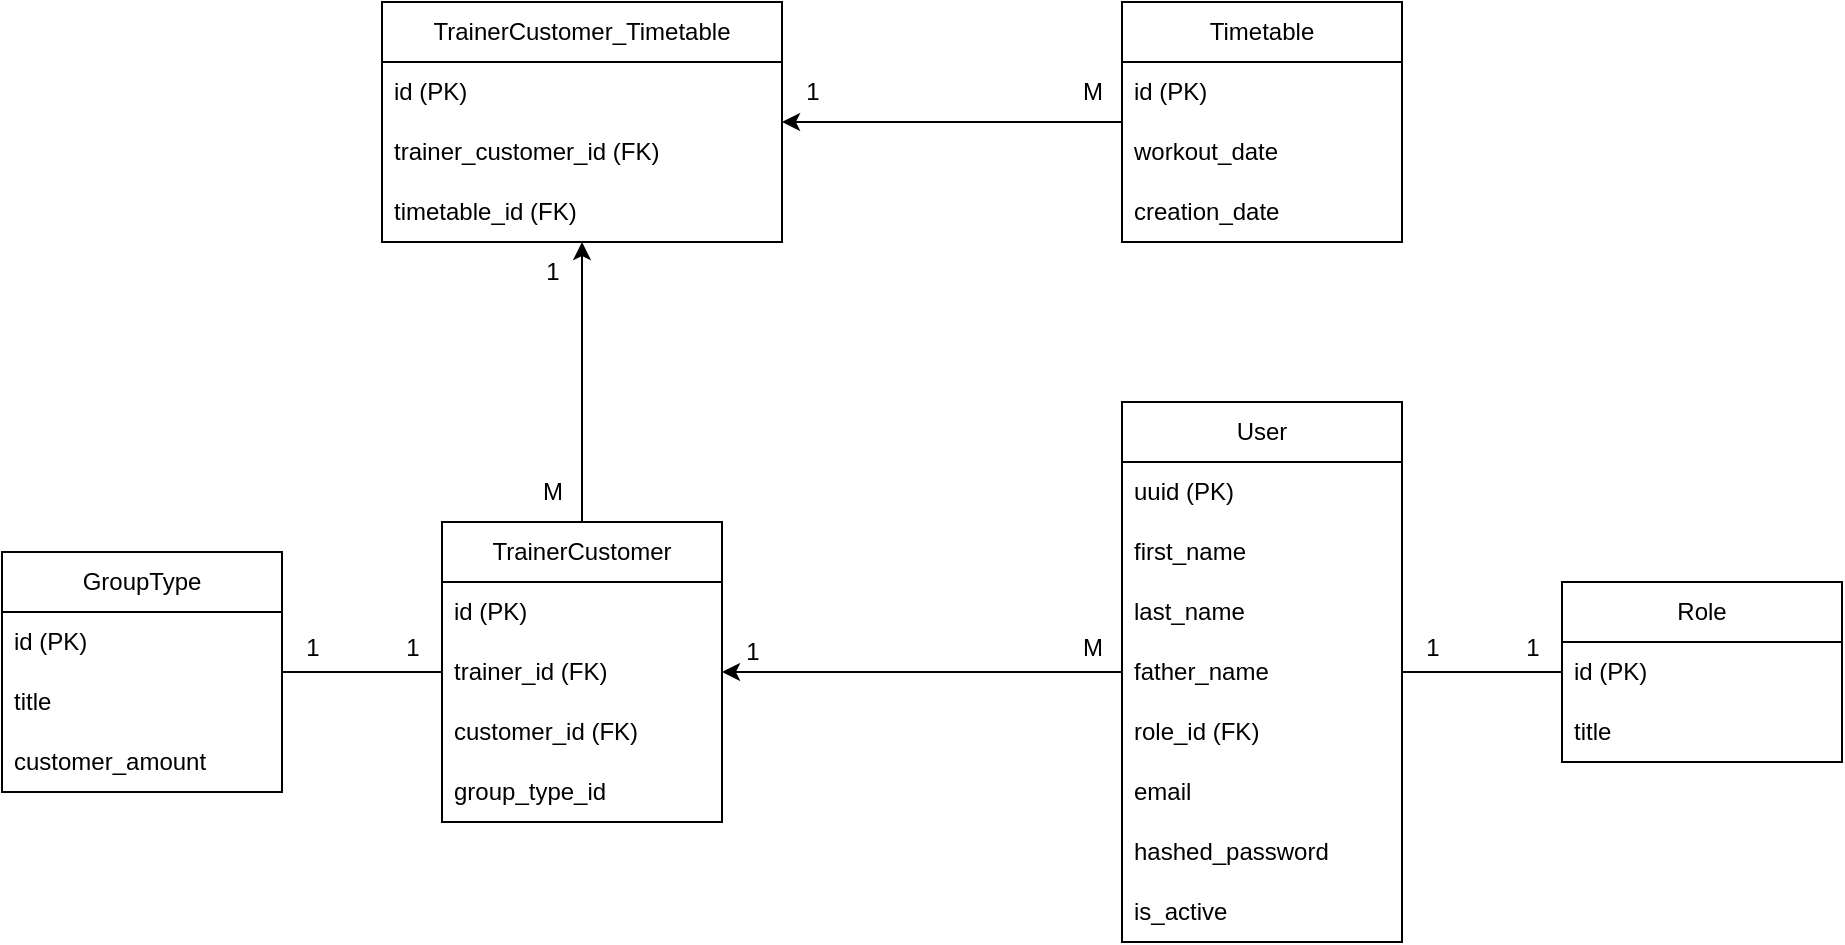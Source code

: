 <mxfile version="22.1.2" type="device">
  <diagram name="Страница — 1" id="rLpw_2xdZMT7qh_wezVT">
    <mxGraphModel dx="2022" dy="697" grid="1" gridSize="10" guides="1" tooltips="1" connect="1" arrows="1" fold="1" page="1" pageScale="1" pageWidth="827" pageHeight="1169" math="0" shadow="0">
      <root>
        <mxCell id="0" />
        <mxCell id="1" parent="0" />
        <mxCell id="pYlZ0uef-ZjeMzdZKoO7-32" style="edgeStyle=orthogonalEdgeStyle;rounded=0;orthogonalLoop=1;jettySize=auto;html=1;" edge="1" parent="1" source="vFnqrhuAHZgoiD_jQz2n-2" target="pYlZ0uef-ZjeMzdZKoO7-1">
          <mxGeometry relative="1" as="geometry" />
        </mxCell>
        <mxCell id="vFnqrhuAHZgoiD_jQz2n-2" value="User" style="swimlane;fontStyle=0;childLayout=stackLayout;horizontal=1;startSize=30;horizontalStack=0;resizeParent=1;resizeParentMax=0;resizeLast=0;collapsible=1;marginBottom=0;whiteSpace=wrap;html=1;" parent="1" vertex="1">
          <mxGeometry x="460" y="320" width="140" height="270" as="geometry" />
        </mxCell>
        <mxCell id="vFnqrhuAHZgoiD_jQz2n-3" value="uuid (PK)" style="text;strokeColor=none;fillColor=none;align=left;verticalAlign=middle;spacingLeft=4;spacingRight=4;overflow=hidden;points=[[0,0.5],[1,0.5]];portConstraint=eastwest;rotatable=0;whiteSpace=wrap;html=1;" parent="vFnqrhuAHZgoiD_jQz2n-2" vertex="1">
          <mxGeometry y="30" width="140" height="30" as="geometry" />
        </mxCell>
        <mxCell id="vFnqrhuAHZgoiD_jQz2n-4" value="first_name" style="text;strokeColor=none;fillColor=none;align=left;verticalAlign=middle;spacingLeft=4;spacingRight=4;overflow=hidden;points=[[0,0.5],[1,0.5]];portConstraint=eastwest;rotatable=0;whiteSpace=wrap;html=1;" parent="vFnqrhuAHZgoiD_jQz2n-2" vertex="1">
          <mxGeometry y="60" width="140" height="30" as="geometry" />
        </mxCell>
        <mxCell id="vFnqrhuAHZgoiD_jQz2n-5" value="last_name" style="text;strokeColor=none;fillColor=none;align=left;verticalAlign=middle;spacingLeft=4;spacingRight=4;overflow=hidden;points=[[0,0.5],[1,0.5]];portConstraint=eastwest;rotatable=0;whiteSpace=wrap;html=1;" parent="vFnqrhuAHZgoiD_jQz2n-2" vertex="1">
          <mxGeometry y="90" width="140" height="30" as="geometry" />
        </mxCell>
        <mxCell id="vFnqrhuAHZgoiD_jQz2n-6" value="father_name" style="text;strokeColor=none;fillColor=none;align=left;verticalAlign=middle;spacingLeft=4;spacingRight=4;overflow=hidden;points=[[0,0.5],[1,0.5]];portConstraint=eastwest;rotatable=0;whiteSpace=wrap;html=1;" parent="vFnqrhuAHZgoiD_jQz2n-2" vertex="1">
          <mxGeometry y="120" width="140" height="30" as="geometry" />
        </mxCell>
        <mxCell id="vFnqrhuAHZgoiD_jQz2n-7" value="role_id (FK)" style="text;strokeColor=none;fillColor=none;align=left;verticalAlign=middle;spacingLeft=4;spacingRight=4;overflow=hidden;points=[[0,0.5],[1,0.5]];portConstraint=eastwest;rotatable=0;whiteSpace=wrap;html=1;" parent="vFnqrhuAHZgoiD_jQz2n-2" vertex="1">
          <mxGeometry y="150" width="140" height="30" as="geometry" />
        </mxCell>
        <mxCell id="vFnqrhuAHZgoiD_jQz2n-8" value="email" style="text;strokeColor=none;fillColor=none;align=left;verticalAlign=middle;spacingLeft=4;spacingRight=4;overflow=hidden;points=[[0,0.5],[1,0.5]];portConstraint=eastwest;rotatable=0;whiteSpace=wrap;html=1;" parent="vFnqrhuAHZgoiD_jQz2n-2" vertex="1">
          <mxGeometry y="180" width="140" height="30" as="geometry" />
        </mxCell>
        <mxCell id="1BPy-d6tMTS1ZokMpBhr-1" value="hashed_password" style="text;strokeColor=none;fillColor=none;align=left;verticalAlign=middle;spacingLeft=4;spacingRight=4;overflow=hidden;points=[[0,0.5],[1,0.5]];portConstraint=eastwest;rotatable=0;whiteSpace=wrap;html=1;" parent="vFnqrhuAHZgoiD_jQz2n-2" vertex="1">
          <mxGeometry y="210" width="140" height="30" as="geometry" />
        </mxCell>
        <mxCell id="1BPy-d6tMTS1ZokMpBhr-2" value="is_active" style="text;strokeColor=none;fillColor=none;align=left;verticalAlign=middle;spacingLeft=4;spacingRight=4;overflow=hidden;points=[[0,0.5],[1,0.5]];portConstraint=eastwest;rotatable=0;whiteSpace=wrap;html=1;" parent="vFnqrhuAHZgoiD_jQz2n-2" vertex="1">
          <mxGeometry y="240" width="140" height="30" as="geometry" />
        </mxCell>
        <mxCell id="pYlZ0uef-ZjeMzdZKoO7-19" style="edgeStyle=orthogonalEdgeStyle;rounded=0;orthogonalLoop=1;jettySize=auto;html=1;endArrow=none;endFill=0;" edge="1" parent="1" source="vFnqrhuAHZgoiD_jQz2n-9" target="vFnqrhuAHZgoiD_jQz2n-2">
          <mxGeometry relative="1" as="geometry" />
        </mxCell>
        <mxCell id="vFnqrhuAHZgoiD_jQz2n-9" value="Role" style="swimlane;fontStyle=0;childLayout=stackLayout;horizontal=1;startSize=30;horizontalStack=0;resizeParent=1;resizeParentMax=0;resizeLast=0;collapsible=1;marginBottom=0;whiteSpace=wrap;html=1;" parent="1" vertex="1">
          <mxGeometry x="680" y="410" width="140" height="90" as="geometry" />
        </mxCell>
        <mxCell id="vFnqrhuAHZgoiD_jQz2n-10" value="id (PK)" style="text;strokeColor=none;fillColor=none;align=left;verticalAlign=middle;spacingLeft=4;spacingRight=4;overflow=hidden;points=[[0,0.5],[1,0.5]];portConstraint=eastwest;rotatable=0;whiteSpace=wrap;html=1;" parent="vFnqrhuAHZgoiD_jQz2n-9" vertex="1">
          <mxGeometry y="30" width="140" height="30" as="geometry" />
        </mxCell>
        <mxCell id="vFnqrhuAHZgoiD_jQz2n-12" value="title" style="text;strokeColor=none;fillColor=none;align=left;verticalAlign=middle;spacingLeft=4;spacingRight=4;overflow=hidden;points=[[0,0.5],[1,0.5]];portConstraint=eastwest;rotatable=0;whiteSpace=wrap;html=1;" parent="vFnqrhuAHZgoiD_jQz2n-9" vertex="1">
          <mxGeometry y="60" width="140" height="30" as="geometry" />
        </mxCell>
        <mxCell id="pYlZ0uef-ZjeMzdZKoO7-41" style="edgeStyle=orthogonalEdgeStyle;rounded=0;orthogonalLoop=1;jettySize=auto;html=1;" edge="1" parent="1" source="pYlZ0uef-ZjeMzdZKoO7-1" target="pYlZ0uef-ZjeMzdZKoO7-35">
          <mxGeometry relative="1" as="geometry" />
        </mxCell>
        <mxCell id="pYlZ0uef-ZjeMzdZKoO7-1" value="TrainerCustomer" style="swimlane;fontStyle=0;childLayout=stackLayout;horizontal=1;startSize=30;horizontalStack=0;resizeParent=1;resizeParentMax=0;resizeLast=0;collapsible=1;marginBottom=0;whiteSpace=wrap;html=1;" vertex="1" parent="1">
          <mxGeometry x="120" y="380" width="140" height="150" as="geometry" />
        </mxCell>
        <mxCell id="pYlZ0uef-ZjeMzdZKoO7-2" value="id (PK)" style="text;strokeColor=none;fillColor=none;align=left;verticalAlign=middle;spacingLeft=4;spacingRight=4;overflow=hidden;points=[[0,0.5],[1,0.5]];portConstraint=eastwest;rotatable=0;whiteSpace=wrap;html=1;" vertex="1" parent="pYlZ0uef-ZjeMzdZKoO7-1">
          <mxGeometry y="30" width="140" height="30" as="geometry" />
        </mxCell>
        <mxCell id="pYlZ0uef-ZjeMzdZKoO7-3" value="trainer_id (FK)" style="text;strokeColor=none;fillColor=none;align=left;verticalAlign=middle;spacingLeft=4;spacingRight=4;overflow=hidden;points=[[0,0.5],[1,0.5]];portConstraint=eastwest;rotatable=0;whiteSpace=wrap;html=1;" vertex="1" parent="pYlZ0uef-ZjeMzdZKoO7-1">
          <mxGeometry y="60" width="140" height="30" as="geometry" />
        </mxCell>
        <mxCell id="pYlZ0uef-ZjeMzdZKoO7-23" value="customer_id (FK)" style="text;strokeColor=none;fillColor=none;align=left;verticalAlign=middle;spacingLeft=4;spacingRight=4;overflow=hidden;points=[[0,0.5],[1,0.5]];portConstraint=eastwest;rotatable=0;whiteSpace=wrap;html=1;" vertex="1" parent="pYlZ0uef-ZjeMzdZKoO7-1">
          <mxGeometry y="90" width="140" height="30" as="geometry" />
        </mxCell>
        <mxCell id="pYlZ0uef-ZjeMzdZKoO7-24" value="group_type_id" style="text;strokeColor=none;fillColor=none;align=left;verticalAlign=middle;spacingLeft=4;spacingRight=4;overflow=hidden;points=[[0,0.5],[1,0.5]];portConstraint=eastwest;rotatable=0;whiteSpace=wrap;html=1;" vertex="1" parent="pYlZ0uef-ZjeMzdZKoO7-1">
          <mxGeometry y="120" width="140" height="30" as="geometry" />
        </mxCell>
        <mxCell id="pYlZ0uef-ZjeMzdZKoO7-40" style="edgeStyle=orthogonalEdgeStyle;rounded=0;orthogonalLoop=1;jettySize=auto;html=1;" edge="1" parent="1" source="pYlZ0uef-ZjeMzdZKoO7-10" target="pYlZ0uef-ZjeMzdZKoO7-35">
          <mxGeometry relative="1" as="geometry" />
        </mxCell>
        <mxCell id="pYlZ0uef-ZjeMzdZKoO7-10" value="Timetable" style="swimlane;fontStyle=0;childLayout=stackLayout;horizontal=1;startSize=30;horizontalStack=0;resizeParent=1;resizeParentMax=0;resizeLast=0;collapsible=1;marginBottom=0;whiteSpace=wrap;html=1;" vertex="1" parent="1">
          <mxGeometry x="460" y="120" width="140" height="120" as="geometry" />
        </mxCell>
        <mxCell id="pYlZ0uef-ZjeMzdZKoO7-11" value="id (PK)" style="text;strokeColor=none;fillColor=none;align=left;verticalAlign=middle;spacingLeft=4;spacingRight=4;overflow=hidden;points=[[0,0.5],[1,0.5]];portConstraint=eastwest;rotatable=0;whiteSpace=wrap;html=1;" vertex="1" parent="pYlZ0uef-ZjeMzdZKoO7-10">
          <mxGeometry y="30" width="140" height="30" as="geometry" />
        </mxCell>
        <mxCell id="pYlZ0uef-ZjeMzdZKoO7-12" value="workout_date" style="text;strokeColor=none;fillColor=none;align=left;verticalAlign=middle;spacingLeft=4;spacingRight=4;overflow=hidden;points=[[0,0.5],[1,0.5]];portConstraint=eastwest;rotatable=0;whiteSpace=wrap;html=1;" vertex="1" parent="pYlZ0uef-ZjeMzdZKoO7-10">
          <mxGeometry y="60" width="140" height="30" as="geometry" />
        </mxCell>
        <mxCell id="pYlZ0uef-ZjeMzdZKoO7-13" value="creation_date" style="text;strokeColor=none;fillColor=none;align=left;verticalAlign=middle;spacingLeft=4;spacingRight=4;overflow=hidden;points=[[0,0.5],[1,0.5]];portConstraint=eastwest;rotatable=0;whiteSpace=wrap;html=1;" vertex="1" parent="pYlZ0uef-ZjeMzdZKoO7-10">
          <mxGeometry y="90" width="140" height="30" as="geometry" />
        </mxCell>
        <mxCell id="pYlZ0uef-ZjeMzdZKoO7-20" value="1" style="text;html=1;align=center;verticalAlign=middle;resizable=0;points=[];autosize=1;strokeColor=none;fillColor=none;" vertex="1" parent="1">
          <mxGeometry x="600" y="428" width="30" height="30" as="geometry" />
        </mxCell>
        <mxCell id="pYlZ0uef-ZjeMzdZKoO7-21" value="1" style="text;html=1;align=center;verticalAlign=middle;resizable=0;points=[];autosize=1;strokeColor=none;fillColor=none;" vertex="1" parent="1">
          <mxGeometry x="650" y="428" width="30" height="30" as="geometry" />
        </mxCell>
        <mxCell id="pYlZ0uef-ZjeMzdZKoO7-28" style="edgeStyle=orthogonalEdgeStyle;rounded=0;orthogonalLoop=1;jettySize=auto;html=1;endArrow=none;endFill=0;" edge="1" parent="1" source="pYlZ0uef-ZjeMzdZKoO7-25" target="pYlZ0uef-ZjeMzdZKoO7-1">
          <mxGeometry relative="1" as="geometry" />
        </mxCell>
        <mxCell id="pYlZ0uef-ZjeMzdZKoO7-25" value="GroupType" style="swimlane;fontStyle=0;childLayout=stackLayout;horizontal=1;startSize=30;horizontalStack=0;resizeParent=1;resizeParentMax=0;resizeLast=0;collapsible=1;marginBottom=0;whiteSpace=wrap;html=1;" vertex="1" parent="1">
          <mxGeometry x="-100" y="395" width="140" height="120" as="geometry" />
        </mxCell>
        <mxCell id="pYlZ0uef-ZjeMzdZKoO7-26" value="id (PK)" style="text;strokeColor=none;fillColor=none;align=left;verticalAlign=middle;spacingLeft=4;spacingRight=4;overflow=hidden;points=[[0,0.5],[1,0.5]];portConstraint=eastwest;rotatable=0;whiteSpace=wrap;html=1;" vertex="1" parent="pYlZ0uef-ZjeMzdZKoO7-25">
          <mxGeometry y="30" width="140" height="30" as="geometry" />
        </mxCell>
        <mxCell id="pYlZ0uef-ZjeMzdZKoO7-27" value="title" style="text;strokeColor=none;fillColor=none;align=left;verticalAlign=middle;spacingLeft=4;spacingRight=4;overflow=hidden;points=[[0,0.5],[1,0.5]];portConstraint=eastwest;rotatable=0;whiteSpace=wrap;html=1;" vertex="1" parent="pYlZ0uef-ZjeMzdZKoO7-25">
          <mxGeometry y="60" width="140" height="30" as="geometry" />
        </mxCell>
        <mxCell id="pYlZ0uef-ZjeMzdZKoO7-31" value="customer_amount" style="text;strokeColor=none;fillColor=none;align=left;verticalAlign=middle;spacingLeft=4;spacingRight=4;overflow=hidden;points=[[0,0.5],[1,0.5]];portConstraint=eastwest;rotatable=0;whiteSpace=wrap;html=1;" vertex="1" parent="pYlZ0uef-ZjeMzdZKoO7-25">
          <mxGeometry y="90" width="140" height="30" as="geometry" />
        </mxCell>
        <mxCell id="pYlZ0uef-ZjeMzdZKoO7-29" value="1" style="text;html=1;align=center;verticalAlign=middle;resizable=0;points=[];autosize=1;strokeColor=none;fillColor=none;" vertex="1" parent="1">
          <mxGeometry x="90" y="428" width="30" height="30" as="geometry" />
        </mxCell>
        <mxCell id="pYlZ0uef-ZjeMzdZKoO7-30" value="1" style="text;html=1;align=center;verticalAlign=middle;resizable=0;points=[];autosize=1;strokeColor=none;fillColor=none;" vertex="1" parent="1">
          <mxGeometry x="40" y="428" width="30" height="30" as="geometry" />
        </mxCell>
        <mxCell id="pYlZ0uef-ZjeMzdZKoO7-33" value="1" style="text;html=1;align=center;verticalAlign=middle;resizable=0;points=[];autosize=1;strokeColor=none;fillColor=none;" vertex="1" parent="1">
          <mxGeometry x="260" y="430" width="30" height="30" as="geometry" />
        </mxCell>
        <mxCell id="pYlZ0uef-ZjeMzdZKoO7-34" value="M" style="text;html=1;align=center;verticalAlign=middle;resizable=0;points=[];autosize=1;strokeColor=none;fillColor=none;" vertex="1" parent="1">
          <mxGeometry x="430" y="428" width="30" height="30" as="geometry" />
        </mxCell>
        <mxCell id="pYlZ0uef-ZjeMzdZKoO7-35" value="TrainerCustomer_Timetable" style="swimlane;fontStyle=0;childLayout=stackLayout;horizontal=1;startSize=30;horizontalStack=0;resizeParent=1;resizeParentMax=0;resizeLast=0;collapsible=1;marginBottom=0;whiteSpace=wrap;html=1;" vertex="1" parent="1">
          <mxGeometry x="90" y="120" width="200" height="120" as="geometry" />
        </mxCell>
        <mxCell id="pYlZ0uef-ZjeMzdZKoO7-36" value="id (PK)" style="text;strokeColor=none;fillColor=none;align=left;verticalAlign=middle;spacingLeft=4;spacingRight=4;overflow=hidden;points=[[0,0.5],[1,0.5]];portConstraint=eastwest;rotatable=0;whiteSpace=wrap;html=1;" vertex="1" parent="pYlZ0uef-ZjeMzdZKoO7-35">
          <mxGeometry y="30" width="200" height="30" as="geometry" />
        </mxCell>
        <mxCell id="pYlZ0uef-ZjeMzdZKoO7-37" value="trainer_customer_id (FK)" style="text;strokeColor=none;fillColor=none;align=left;verticalAlign=middle;spacingLeft=4;spacingRight=4;overflow=hidden;points=[[0,0.5],[1,0.5]];portConstraint=eastwest;rotatable=0;whiteSpace=wrap;html=1;" vertex="1" parent="pYlZ0uef-ZjeMzdZKoO7-35">
          <mxGeometry y="60" width="200" height="30" as="geometry" />
        </mxCell>
        <mxCell id="pYlZ0uef-ZjeMzdZKoO7-38" value="timetable_id (FK)" style="text;strokeColor=none;fillColor=none;align=left;verticalAlign=middle;spacingLeft=4;spacingRight=4;overflow=hidden;points=[[0,0.5],[1,0.5]];portConstraint=eastwest;rotatable=0;whiteSpace=wrap;html=1;" vertex="1" parent="pYlZ0uef-ZjeMzdZKoO7-35">
          <mxGeometry y="90" width="200" height="30" as="geometry" />
        </mxCell>
        <mxCell id="pYlZ0uef-ZjeMzdZKoO7-42" value="1" style="text;html=1;align=center;verticalAlign=middle;resizable=0;points=[];autosize=1;strokeColor=none;fillColor=none;" vertex="1" parent="1">
          <mxGeometry x="160" y="240" width="30" height="30" as="geometry" />
        </mxCell>
        <mxCell id="pYlZ0uef-ZjeMzdZKoO7-43" value="1" style="text;html=1;align=center;verticalAlign=middle;resizable=0;points=[];autosize=1;strokeColor=none;fillColor=none;" vertex="1" parent="1">
          <mxGeometry x="290" y="150" width="30" height="30" as="geometry" />
        </mxCell>
        <mxCell id="pYlZ0uef-ZjeMzdZKoO7-44" value="M" style="text;html=1;align=center;verticalAlign=middle;resizable=0;points=[];autosize=1;strokeColor=none;fillColor=none;" vertex="1" parent="1">
          <mxGeometry x="160" y="350" width="30" height="30" as="geometry" />
        </mxCell>
        <mxCell id="pYlZ0uef-ZjeMzdZKoO7-45" value="M" style="text;html=1;align=center;verticalAlign=middle;resizable=0;points=[];autosize=1;strokeColor=none;fillColor=none;" vertex="1" parent="1">
          <mxGeometry x="430" y="150" width="30" height="30" as="geometry" />
        </mxCell>
      </root>
    </mxGraphModel>
  </diagram>
</mxfile>
